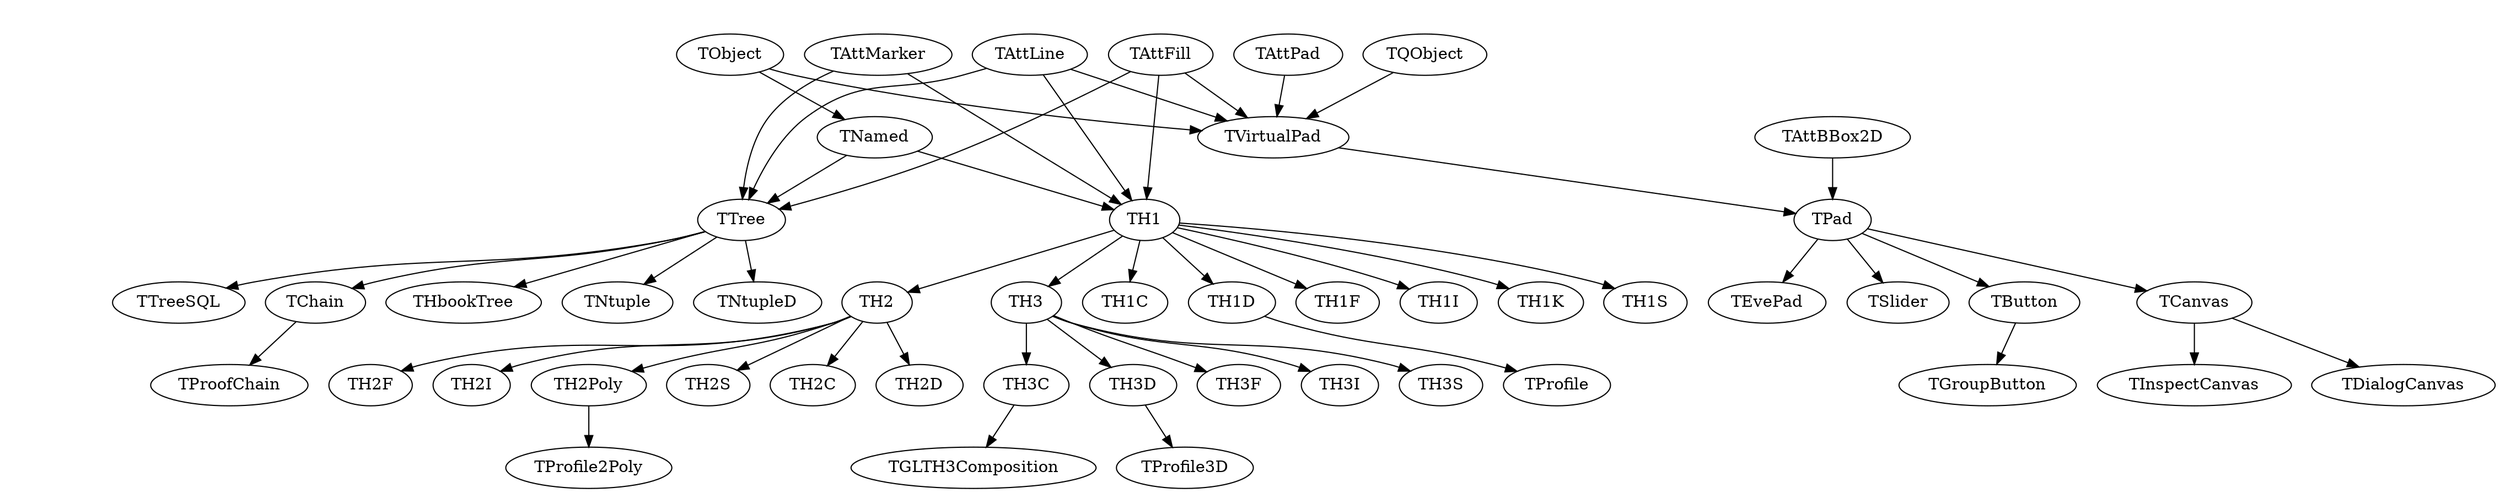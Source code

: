 digraph hier {
    /*
    subgraph layer0 {
	note TQObject; 
	note TAttMarker; 
	note TObject; 
	note TAttLine; 
	note TAttFill; 
	note TAttPad;
    }

    subgraph layer1 {
	note TNamed; 
	note TVirtualPad;
	note TAttBBox2D;
    }

    subgraph layer2 {
	note TTree;
	note TPad;
    }

    subgraph layer3 {
	note TChain; 
	note THbookTree; 
	note TNtuple; 
	note TNtupleD; 
	note TTreeSQL;
	note TButton;
	note TCanvas;
	note TEvePad;
	note TSlider;
    }

    subgraph layer4 {
	note TProofChain; 
	note TGroupButton;
	note TDialogCanvas;
	note TInspectCanvas;
    }
    */

    rank0 [style=invisible];
    rank1 [style=invisible];
    rank2 [style=invisible];
    rank3 [style=invisible];
    rank4 [style=invisible];
    rank5 [style=invisible];
    rank0 -> rank1 -> rank2 -> rank3 -> rank4 -> rank5 [color=white];

    { 
	rank = same; 
	rank0 -> TObject -> TAttMarker -> TAttLine -> TAttFill -> TQObject [style = invis];
	rankdir = LR;
    }
    { 
	rank = same; 
	// rank1 -> TNamed -> TVirtualPad -> TAttBBox2D [style = invis];
	rankdir = LR;
    }
    { 
	rank = same; 
	rank2 -> TTree -> TPad [style = invis];
	rankdir = LR;
    }

    TObject -> TNamed;

    // Histergram
    {TNamed, TAttMarker, TAttLine, TAttFill} -> TH1 -> {TH1C, TH1D, TH1F, TH1I, TH1K, TH1S, TH2, TH3};
    TH1D -> TProfile;
    TH2 -> {TH2C, TH2D, TH2F, TH2I, TH2Poly, TH2S};
    TH2Poly -> TProfile2Poly;
    TH3 -> {TH3C, TH3D, TH3F, TH3I, TH3S};
    TH3C -> TGLTH3Composition;
    TH3D -> TProfile3D;

    // TTree
    {TNamed, TAttMarker, TAttLine, TAttFill} -> TTree;
    TTree -> {TChain, THbookTree, TNtuple, TNtupleD, TTreeSQL};

    TChain -> TProofChain;

    // TPad
    TObject -> TVirtualPad;
    {TAttLine, TAttFill} -> TVirtualPad;
    {TAttPad, TQObject} -> TVirtualPad;
    {TVirtualPad, TAttBBox2D} -> TPad -> {TButton, TCanvas, TEvePad, TSlider};
    TButton -> TGroupButton;
    TCanvas -> {TDialogCanvas, TInspectCanvas};

}
